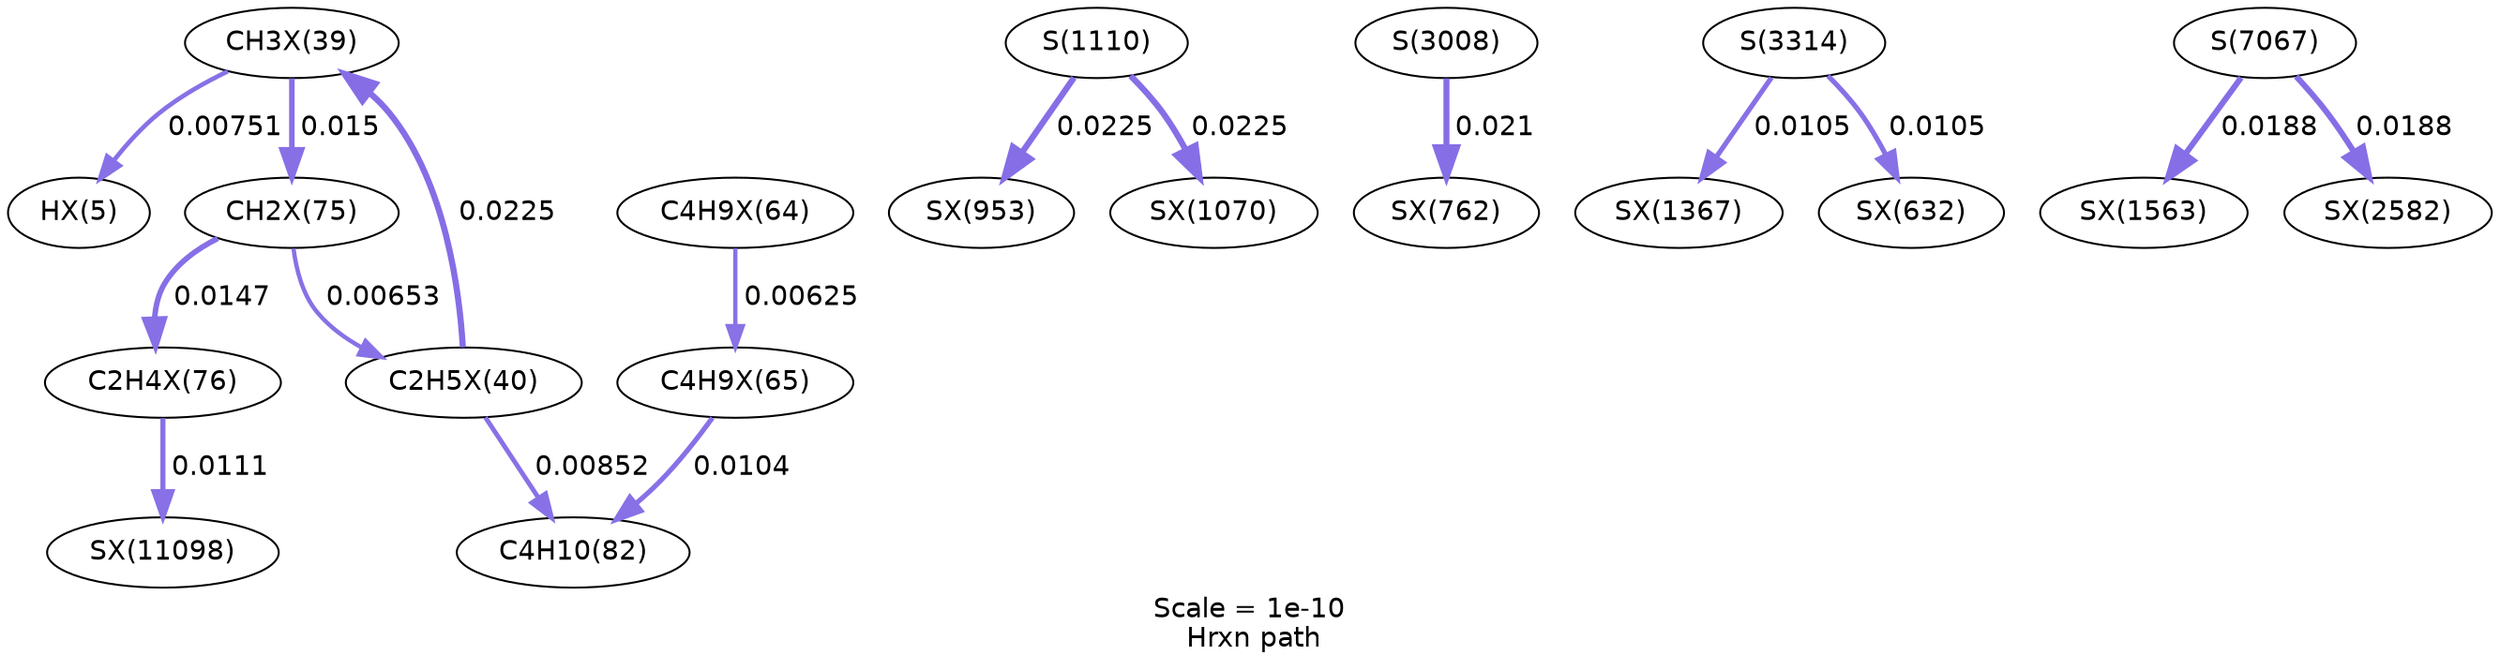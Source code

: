 digraph reaction_paths {
center=1;
s58 -> s56[fontname="Helvetica", style="setlinewidth(2.31)", arrowsize=1.15, color="0.7, 0.508, 0.9"
, label=" 0.00751"];
s59 -> s9[fontname="Helvetica", style="setlinewidth(2.4)", arrowsize=1.2, color="0.7, 0.509, 0.9"
, label=" 0.00852"];
s59 -> s58[fontname="Helvetica", style="setlinewidth(3.14)", arrowsize=1.57, color="0.7, 0.523, 0.9"
, label=" 0.0225"];
s63 -> s59[fontname="Helvetica", style="setlinewidth(2.2)", arrowsize=1.1, color="0.7, 0.507, 0.9"
, label=" 0.00653"];
s60 -> s61[fontname="Helvetica", style="setlinewidth(2.17)", arrowsize=1.08, color="0.7, 0.506, 0.9"
, label=" 0.00625"];
s61 -> s9[fontname="Helvetica", style="setlinewidth(2.55)", arrowsize=1.28, color="0.7, 0.51, 0.9"
, label=" 0.0104"];
s37 -> s144[fontname="Helvetica", style="setlinewidth(3.13)", arrowsize=1.57, color="0.7, 0.522, 0.9"
, label=" 0.0225"];
s37 -> s148[fontname="Helvetica", style="setlinewidth(3.13)", arrowsize=1.57, color="0.7, 0.522, 0.9"
, label=" 0.0225"];
s45 -> s140[fontname="Helvetica", style="setlinewidth(3.08)", arrowsize=1.54, color="0.7, 0.521, 0.9"
, label=" 0.021"];
s47 -> s164[fontname="Helvetica", style="setlinewidth(2.56)", arrowsize=1.28, color="0.7, 0.511, 0.9"
, label=" 0.0105"];
s47 -> s137[fontname="Helvetica", style="setlinewidth(2.56)", arrowsize=1.28, color="0.7, 0.511, 0.9"
, label=" 0.0105"];
s49 -> s167[fontname="Helvetica", style="setlinewidth(3)", arrowsize=1.5, color="0.7, 0.519, 0.9"
, label=" 0.0188"];
s49 -> s183[fontname="Helvetica", style="setlinewidth(3)", arrowsize=1.5, color="0.7, 0.519, 0.9"
, label=" 0.0188"];
s58 -> s63[fontname="Helvetica", style="setlinewidth(2.83)", arrowsize=1.41, color="0.7, 0.515, 0.9"
, label=" 0.015"];
s63 -> s64[fontname="Helvetica", style="setlinewidth(2.82)", arrowsize=1.41, color="0.7, 0.515, 0.9"
, label=" 0.0147"];
s64 -> s262[fontname="Helvetica", style="setlinewidth(2.6)", arrowsize=1.3, color="0.7, 0.511, 0.9"
, label=" 0.0111"];
s9 [ fontname="Helvetica", label="C4H10(82)"];
s37 [ fontname="Helvetica", label="S(1110)"];
s45 [ fontname="Helvetica", label="S(3008)"];
s47 [ fontname="Helvetica", label="S(3314)"];
s49 [ fontname="Helvetica", label="S(7067)"];
s56 [ fontname="Helvetica", label="HX(5)"];
s58 [ fontname="Helvetica", label="CH3X(39)"];
s59 [ fontname="Helvetica", label="C2H5X(40)"];
s60 [ fontname="Helvetica", label="C4H9X(64)"];
s61 [ fontname="Helvetica", label="C4H9X(65)"];
s63 [ fontname="Helvetica", label="CH2X(75)"];
s64 [ fontname="Helvetica", label="C2H4X(76)"];
s137 [ fontname="Helvetica", label="SX(632)"];
s140 [ fontname="Helvetica", label="SX(762)"];
s144 [ fontname="Helvetica", label="SX(953)"];
s148 [ fontname="Helvetica", label="SX(1070)"];
s164 [ fontname="Helvetica", label="SX(1367)"];
s167 [ fontname="Helvetica", label="SX(1563)"];
s183 [ fontname="Helvetica", label="SX(2582)"];
s262 [ fontname="Helvetica", label="SX(11098)"];
 label = "Scale = 1e-10\l Hrxn path";
 fontname = "Helvetica";
}
